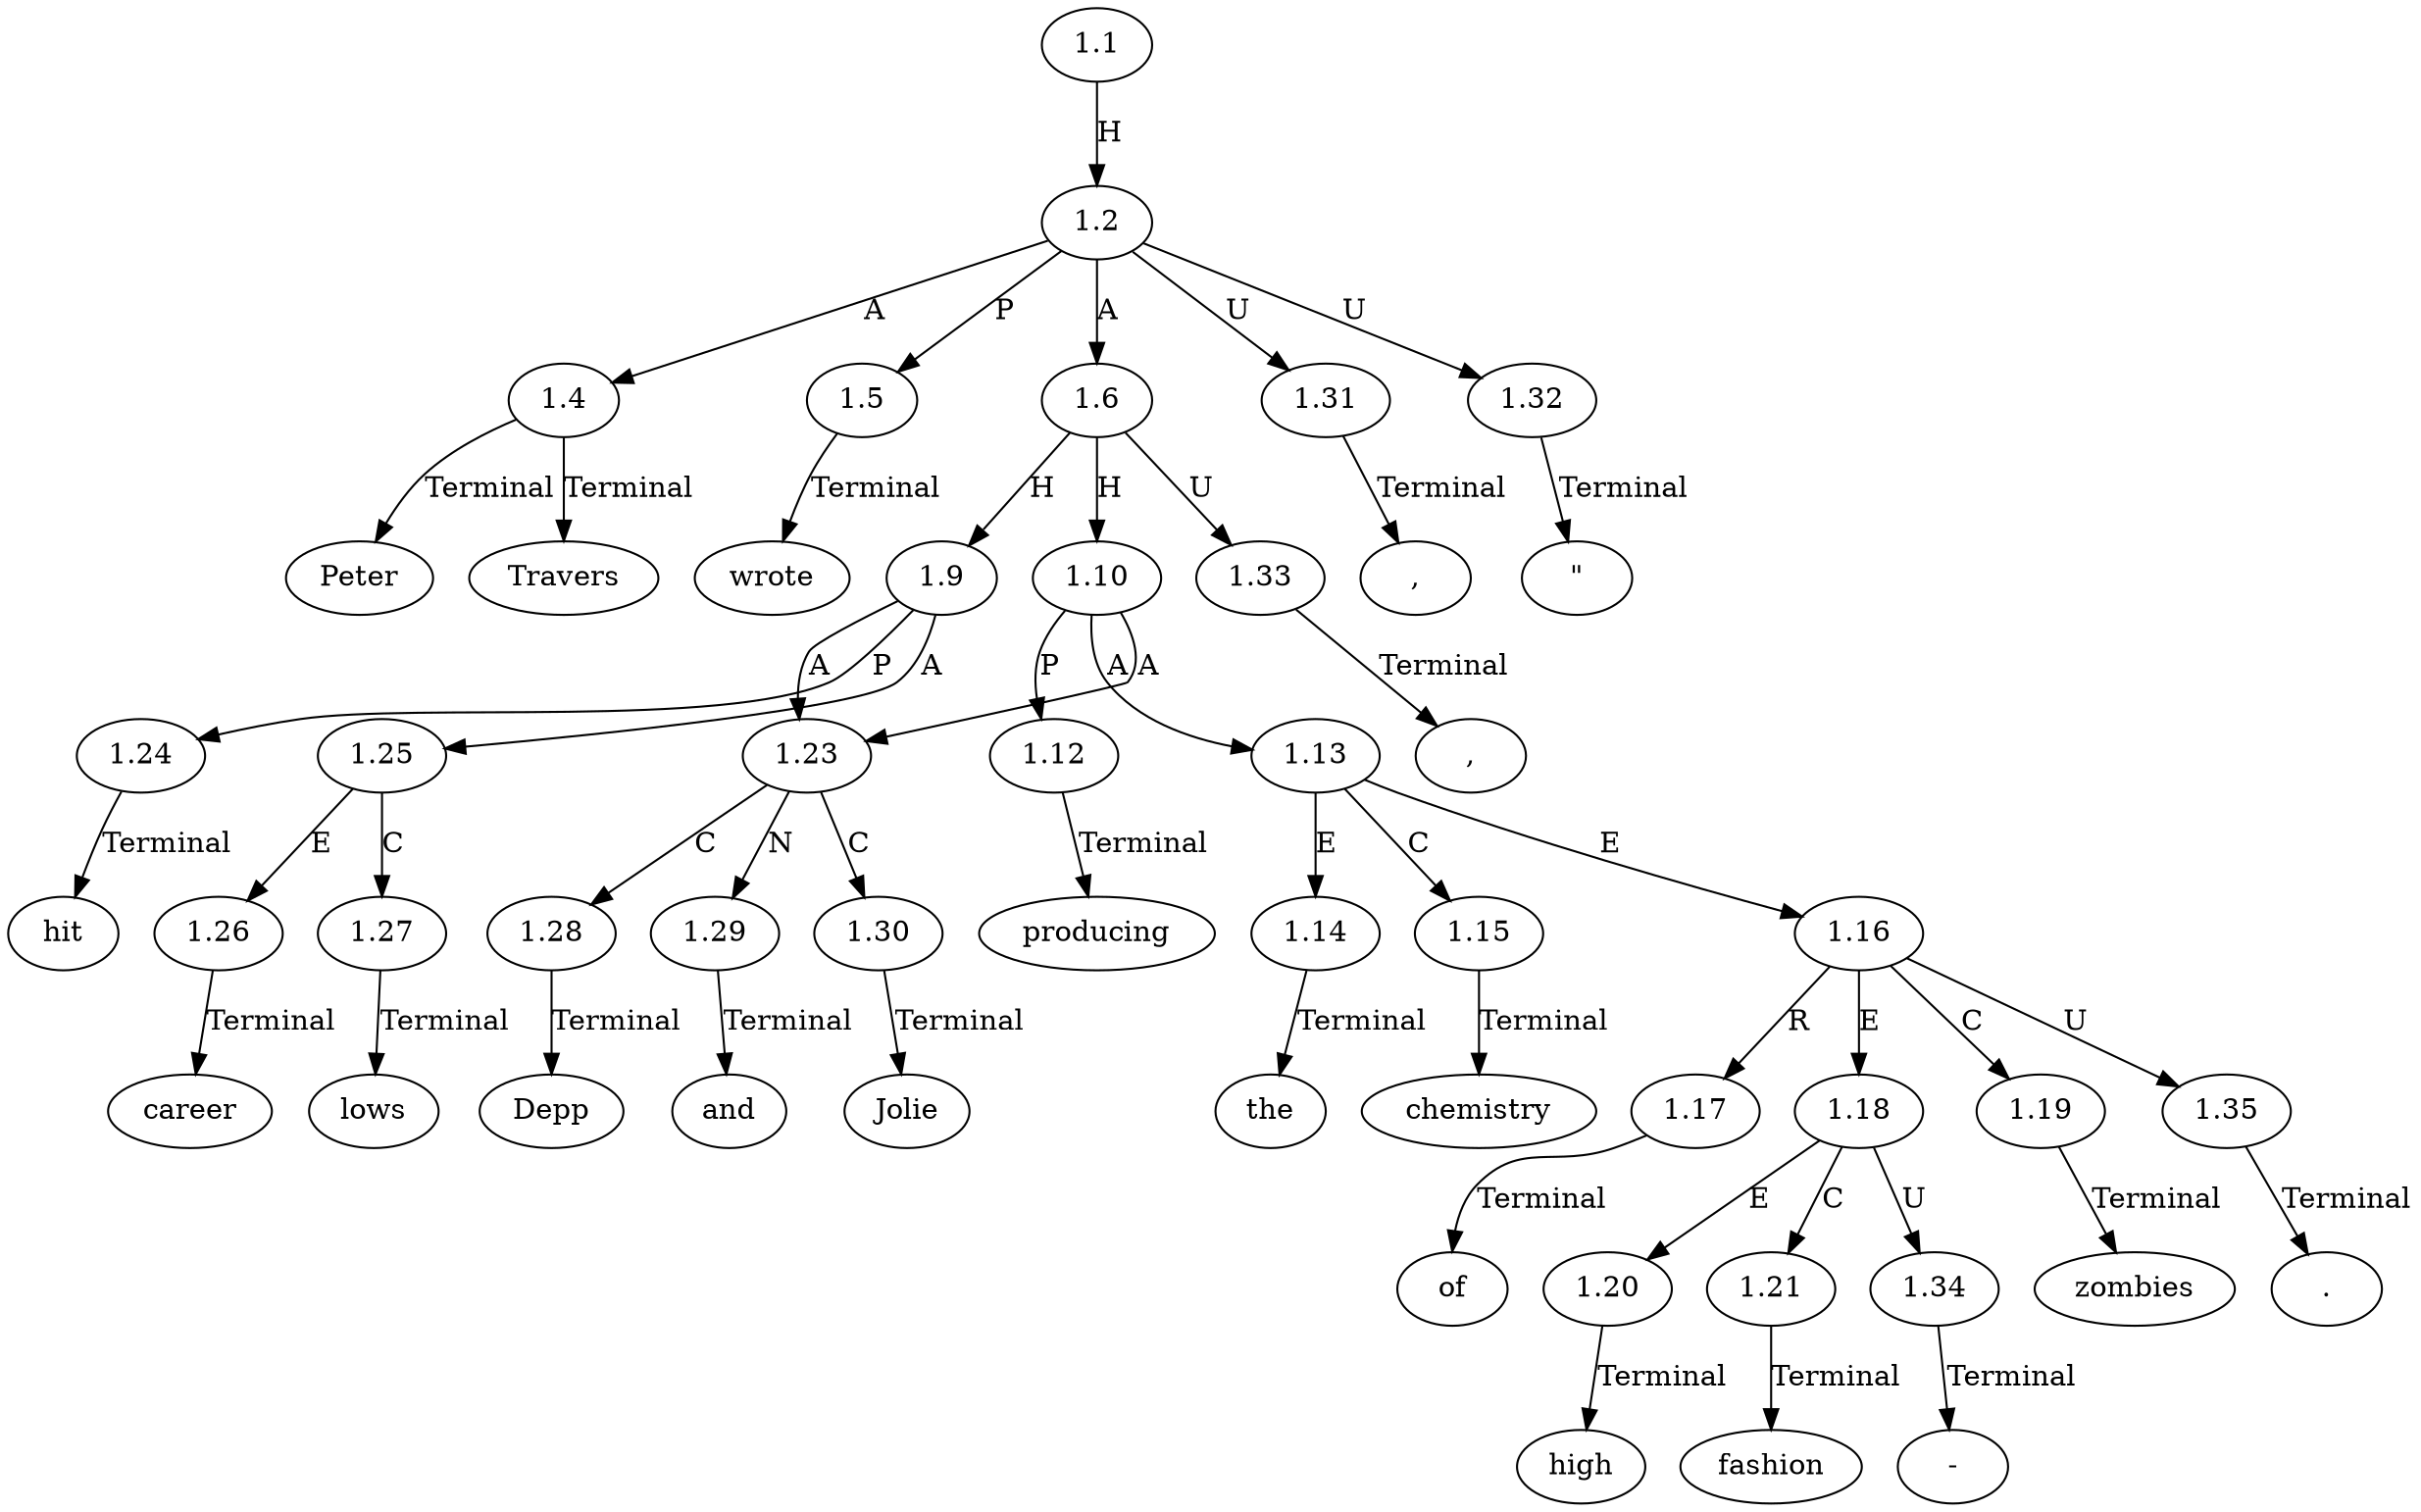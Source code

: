 // Graph
digraph {
	0.1 [label=Peter ordering=out]
	0.10 [label=career ordering=out]
	0.11 [label=lows ordering=out]
	0.12 [label="," ordering=out]
	0.13 [label=producing ordering=out]
	0.14 [label=the ordering=out]
	0.15 [label=chemistry ordering=out]
	0.16 [label=of ordering=out]
	0.17 [label=high ordering=out]
	0.18 [label="-" ordering=out]
	0.19 [label=fashion ordering=out]
	0.2 [label=Travers ordering=out]
	0.20 [label=zombies ordering=out]
	0.21 [label="." ordering=out]
	0.3 [label=wrote ordering=out]
	0.4 [label="," ordering=out]
	0.5 [label="\"" ordering=out]
	0.6 [label=Depp ordering=out]
	0.7 [label=and ordering=out]
	0.8 [label=Jolie ordering=out]
	0.9 [label=hit ordering=out]
	1.1 [label=1.1 ordering=out]
	1.2 [label=1.2 ordering=out]
	1.4 [label=1.4 ordering=out]
	1.5 [label=1.5 ordering=out]
	1.6 [label=1.6 ordering=out]
	1.9 [label=1.9 ordering=out]
	1.10 [label=1.10 ordering=out]
	1.12 [label=1.12 ordering=out]
	1.13 [label=1.13 ordering=out]
	1.14 [label=1.14 ordering=out]
	1.15 [label=1.15 ordering=out]
	1.16 [label=1.16 ordering=out]
	1.17 [label=1.17 ordering=out]
	1.18 [label=1.18 ordering=out]
	1.19 [label=1.19 ordering=out]
	1.20 [label=1.20 ordering=out]
	1.21 [label=1.21 ordering=out]
	1.23 [label=1.23 ordering=out]
	1.24 [label=1.24 ordering=out]
	1.25 [label=1.25 ordering=out]
	1.26 [label=1.26 ordering=out]
	1.27 [label=1.27 ordering=out]
	1.28 [label=1.28 ordering=out]
	1.29 [label=1.29 ordering=out]
	1.30 [label=1.30 ordering=out]
	1.31 [label=1.31 ordering=out]
	1.32 [label=1.32 ordering=out]
	1.33 [label=1.33 ordering=out]
	1.34 [label=1.34 ordering=out]
	1.35 [label=1.35 ordering=out]
	1.1 -> 1.2 [label=H ordering=out]
	1.2 -> 1.4 [label=A ordering=out]
	1.2 -> 1.5 [label=P ordering=out]
	1.2 -> 1.6 [label=A ordering=out]
	1.2 -> 1.31 [label=U ordering=out]
	1.2 -> 1.32 [label=U ordering=out]
	1.4 -> 0.1 [label=Terminal ordering=out]
	1.4 -> 0.2 [label=Terminal ordering=out]
	1.5 -> 0.3 [label=Terminal ordering=out]
	1.6 -> 1.9 [label=H ordering=out]
	1.6 -> 1.10 [label=H ordering=out]
	1.6 -> 1.33 [label=U ordering=out]
	1.9 -> 1.23 [label=A ordering=out]
	1.9 -> 1.24 [label=P ordering=out]
	1.9 -> 1.25 [label=A ordering=out]
	1.10 -> 1.12 [label=P ordering=out]
	1.10 -> 1.13 [label=A ordering=out]
	1.10 -> 1.23 [label=A ordering=out]
	1.12 -> 0.13 [label=Terminal ordering=out]
	1.13 -> 1.14 [label=E ordering=out]
	1.13 -> 1.15 [label=C ordering=out]
	1.13 -> 1.16 [label=E ordering=out]
	1.14 -> 0.14 [label=Terminal ordering=out]
	1.15 -> 0.15 [label=Terminal ordering=out]
	1.16 -> 1.17 [label=R ordering=out]
	1.16 -> 1.18 [label=E ordering=out]
	1.16 -> 1.19 [label=C ordering=out]
	1.16 -> 1.35 [label=U ordering=out]
	1.17 -> 0.16 [label=Terminal ordering=out]
	1.18 -> 1.20 [label=E ordering=out]
	1.18 -> 1.21 [label=C ordering=out]
	1.18 -> 1.34 [label=U ordering=out]
	1.19 -> 0.20 [label=Terminal ordering=out]
	1.20 -> 0.17 [label=Terminal ordering=out]
	1.21 -> 0.19 [label=Terminal ordering=out]
	1.23 -> 1.28 [label=C ordering=out]
	1.23 -> 1.29 [label=N ordering=out]
	1.23 -> 1.30 [label=C ordering=out]
	1.24 -> 0.9 [label=Terminal ordering=out]
	1.25 -> 1.26 [label=E ordering=out]
	1.25 -> 1.27 [label=C ordering=out]
	1.26 -> 0.10 [label=Terminal ordering=out]
	1.27 -> 0.11 [label=Terminal ordering=out]
	1.28 -> 0.6 [label=Terminal ordering=out]
	1.29 -> 0.7 [label=Terminal ordering=out]
	1.30 -> 0.8 [label=Terminal ordering=out]
	1.31 -> 0.4 [label=Terminal ordering=out]
	1.32 -> 0.5 [label=Terminal ordering=out]
	1.33 -> 0.12 [label=Terminal ordering=out]
	1.34 -> 0.18 [label=Terminal ordering=out]
	1.35 -> 0.21 [label=Terminal ordering=out]
}
